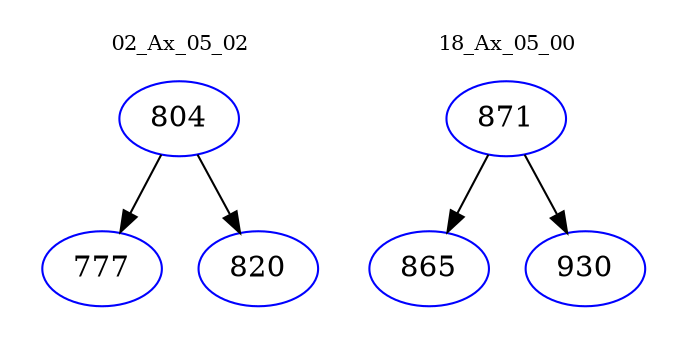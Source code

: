 digraph{
subgraph cluster_0 {
color = white
label = "02_Ax_05_02";
fontsize=10;
T0_804 [label="804", color="blue"]
T0_804 -> T0_777 [color="black"]
T0_777 [label="777", color="blue"]
T0_804 -> T0_820 [color="black"]
T0_820 [label="820", color="blue"]
}
subgraph cluster_1 {
color = white
label = "18_Ax_05_00";
fontsize=10;
T1_871 [label="871", color="blue"]
T1_871 -> T1_865 [color="black"]
T1_865 [label="865", color="blue"]
T1_871 -> T1_930 [color="black"]
T1_930 [label="930", color="blue"]
}
}
